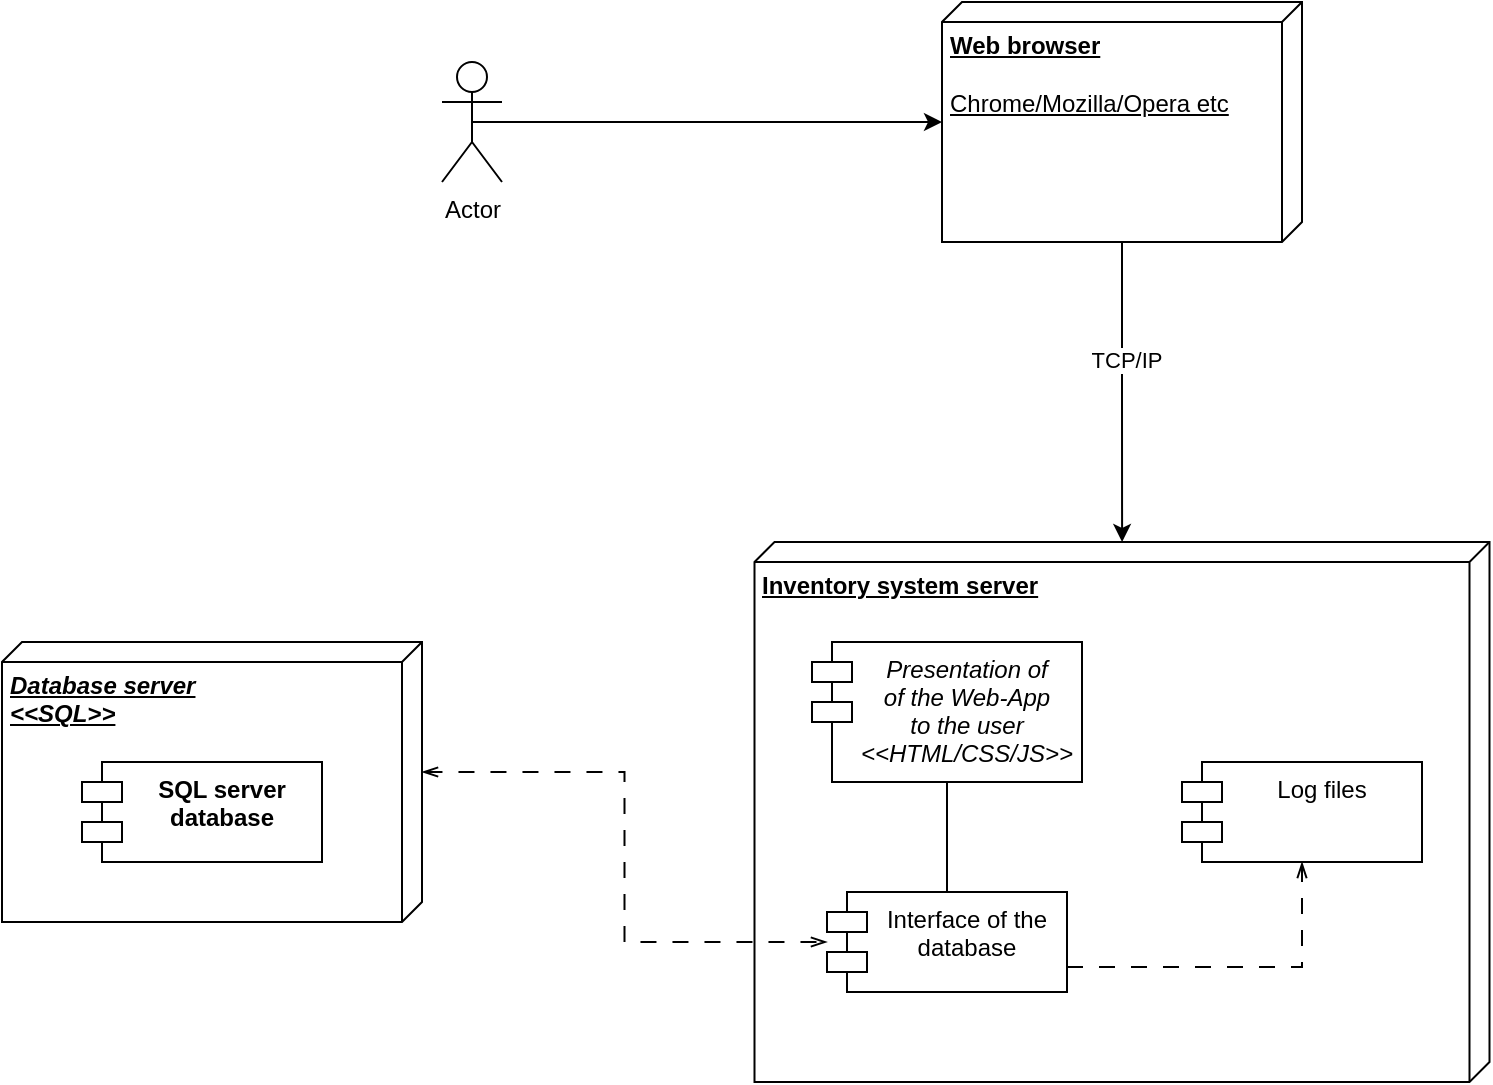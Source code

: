 <mxfile version="20.8.16" type="github">
  <diagram name="Page-1" id="FMH-RGX8GbkVtLlR3dSW">
    <mxGraphModel dx="1050" dy="585" grid="1" gridSize="10" guides="1" tooltips="1" connect="1" arrows="1" fold="1" page="1" pageScale="1" pageWidth="850" pageHeight="1100" math="0" shadow="0">
      <root>
        <mxCell id="0" />
        <mxCell id="1" parent="0" />
        <mxCell id="iJkQMbKuVoegdz_y2-XQ-1" value="Actor" style="shape=umlActor;verticalLabelPosition=bottom;verticalAlign=top;html=1;outlineConnect=0;" parent="1" vertex="1">
          <mxGeometry x="290" y="110" width="30" height="60" as="geometry" />
        </mxCell>
        <mxCell id="iJkQMbKuVoegdz_y2-XQ-8" style="edgeStyle=orthogonalEdgeStyle;rounded=0;orthogonalLoop=1;jettySize=auto;html=1;" parent="1" source="iJkQMbKuVoegdz_y2-XQ-2" target="iJkQMbKuVoegdz_y2-XQ-7" edge="1">
          <mxGeometry relative="1" as="geometry" />
        </mxCell>
        <mxCell id="iJkQMbKuVoegdz_y2-XQ-9" value="TCP/IP" style="edgeLabel;html=1;align=center;verticalAlign=middle;resizable=0;points=[];" parent="iJkQMbKuVoegdz_y2-XQ-8" vertex="1" connectable="0">
          <mxGeometry x="-0.222" y="2" relative="1" as="geometry">
            <mxPoint as="offset" />
          </mxGeometry>
        </mxCell>
        <mxCell id="iJkQMbKuVoegdz_y2-XQ-10" style="edgeStyle=orthogonalEdgeStyle;rounded=0;orthogonalLoop=1;jettySize=auto;html=1;exitX=0.5;exitY=0.5;exitDx=0;exitDy=0;exitPerimeter=0;" parent="1" source="iJkQMbKuVoegdz_y2-XQ-1" target="iJkQMbKuVoegdz_y2-XQ-2" edge="1">
          <mxGeometry relative="1" as="geometry" />
        </mxCell>
        <mxCell id="iJkQMbKuVoegdz_y2-XQ-2" value="&lt;b&gt;Web browser&lt;/b&gt;&lt;br&gt;&lt;br&gt;Chrome/Mozilla/Opera etc" style="verticalAlign=top;align=left;spacingTop=8;spacingLeft=2;spacingRight=12;shape=cube;size=10;direction=south;fontStyle=4;html=1;" parent="1" vertex="1">
          <mxGeometry x="540" y="80" width="180" height="120" as="geometry" />
        </mxCell>
        <mxCell id="iJkQMbKuVoegdz_y2-XQ-7" value="&lt;b&gt;Inventory system server&lt;/b&gt;" style="verticalAlign=top;align=left;spacingTop=8;spacingLeft=2;spacingRight=12;shape=cube;size=10;direction=south;fontStyle=4;html=1;" parent="1" vertex="1">
          <mxGeometry x="446.25" y="350" width="367.5" height="270" as="geometry" />
        </mxCell>
        <mxCell id="iJkQMbKuVoegdz_y2-XQ-13" style="edgeStyle=orthogonalEdgeStyle;rounded=0;orthogonalLoop=1;jettySize=auto;html=1;entryX=0.5;entryY=0;entryDx=0;entryDy=0;endArrow=none;endFill=0;" parent="1" source="iJkQMbKuVoegdz_y2-XQ-11" target="iJkQMbKuVoegdz_y2-XQ-12" edge="1">
          <mxGeometry relative="1" as="geometry" />
        </mxCell>
        <mxCell id="iJkQMbKuVoegdz_y2-XQ-11" value="Presentation of&#xa;of the Web-App &#xa;to the user&#xa;&lt;&lt;HTML/CSS/JS&gt;&gt;" style="shape=module;align=left;spacingLeft=20;align=center;verticalAlign=top;fontStyle=2" parent="1" vertex="1">
          <mxGeometry x="475" y="400" width="135" height="70" as="geometry" />
        </mxCell>
        <mxCell id="iJkQMbKuVoegdz_y2-XQ-15" style="edgeStyle=orthogonalEdgeStyle;rounded=0;orthogonalLoop=1;jettySize=auto;html=1;exitX=1;exitY=0.75;exitDx=0;exitDy=0;entryX=0.5;entryY=1;entryDx=0;entryDy=0;endArrow=openThin;endFill=0;dashed=1;dashPattern=8 8;" parent="1" source="iJkQMbKuVoegdz_y2-XQ-12" target="iJkQMbKuVoegdz_y2-XQ-14" edge="1">
          <mxGeometry relative="1" as="geometry" />
        </mxCell>
        <mxCell id="iJkQMbKuVoegdz_y2-XQ-21" style="edgeStyle=orthogonalEdgeStyle;rounded=0;orthogonalLoop=1;jettySize=auto;html=1;dashed=1;dashPattern=8 8;endArrow=openThin;endFill=0;exitX=0;exitY=0;exitDx=65;exitDy=0;exitPerimeter=0;startArrow=openThin;startFill=0;" parent="1" source="iJkQMbKuVoegdz_y2-XQ-19" target="iJkQMbKuVoegdz_y2-XQ-12" edge="1">
          <mxGeometry relative="1" as="geometry" />
        </mxCell>
        <mxCell id="iJkQMbKuVoegdz_y2-XQ-12" value="Interface of the&#xa;database" style="shape=module;align=left;spacingLeft=20;align=center;verticalAlign=top;" parent="1" vertex="1">
          <mxGeometry x="482.5" y="525" width="120" height="50" as="geometry" />
        </mxCell>
        <mxCell id="iJkQMbKuVoegdz_y2-XQ-14" value="Log files" style="shape=module;align=left;spacingLeft=20;align=center;verticalAlign=top;" parent="1" vertex="1">
          <mxGeometry x="660" y="460" width="120" height="50" as="geometry" />
        </mxCell>
        <mxCell id="iJkQMbKuVoegdz_y2-XQ-19" value="&lt;b&gt;&lt;i&gt;Database server&lt;br&gt;&amp;lt;&amp;lt;SQL&amp;gt;&amp;gt;&lt;br&gt;&lt;/i&gt;&lt;br&gt;&lt;/b&gt;" style="verticalAlign=top;align=left;spacingTop=8;spacingLeft=2;spacingRight=12;shape=cube;size=10;direction=south;fontStyle=4;html=1;" parent="1" vertex="1">
          <mxGeometry x="70" y="400" width="210" height="140" as="geometry" />
        </mxCell>
        <mxCell id="iJkQMbKuVoegdz_y2-XQ-20" value="SQL server&#xa;database" style="shape=module;align=left;spacingLeft=20;align=center;verticalAlign=top;fontStyle=1" parent="1" vertex="1">
          <mxGeometry x="110" y="460" width="120" height="50" as="geometry" />
        </mxCell>
      </root>
    </mxGraphModel>
  </diagram>
</mxfile>
